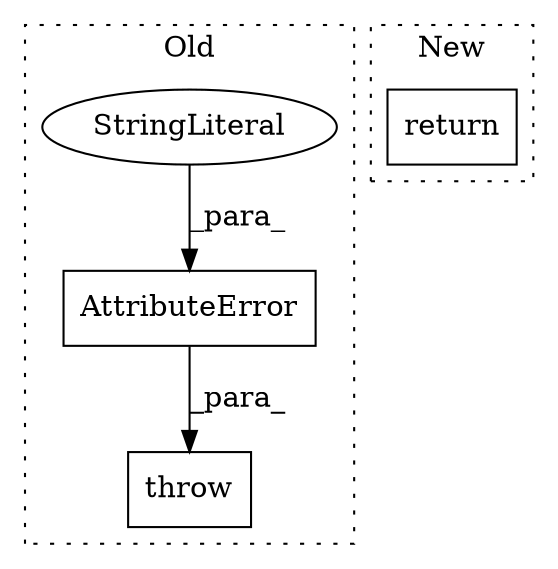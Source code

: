 digraph G {
subgraph cluster0 {
1 [label="AttributeError" a="32" s="3020,3306" l="15,1" shape="box"];
3 [label="throw" a="53" s="3014" l="6" shape="box"];
4 [label="StringLiteral" a="45" s="3035" l="271" shape="ellipse"];
label = "Old";
style="dotted";
}
subgraph cluster1 {
2 [label="return" a="41" s="2748" l="7" shape="box"];
label = "New";
style="dotted";
}
1 -> 3 [label="_para_"];
4 -> 1 [label="_para_"];
}